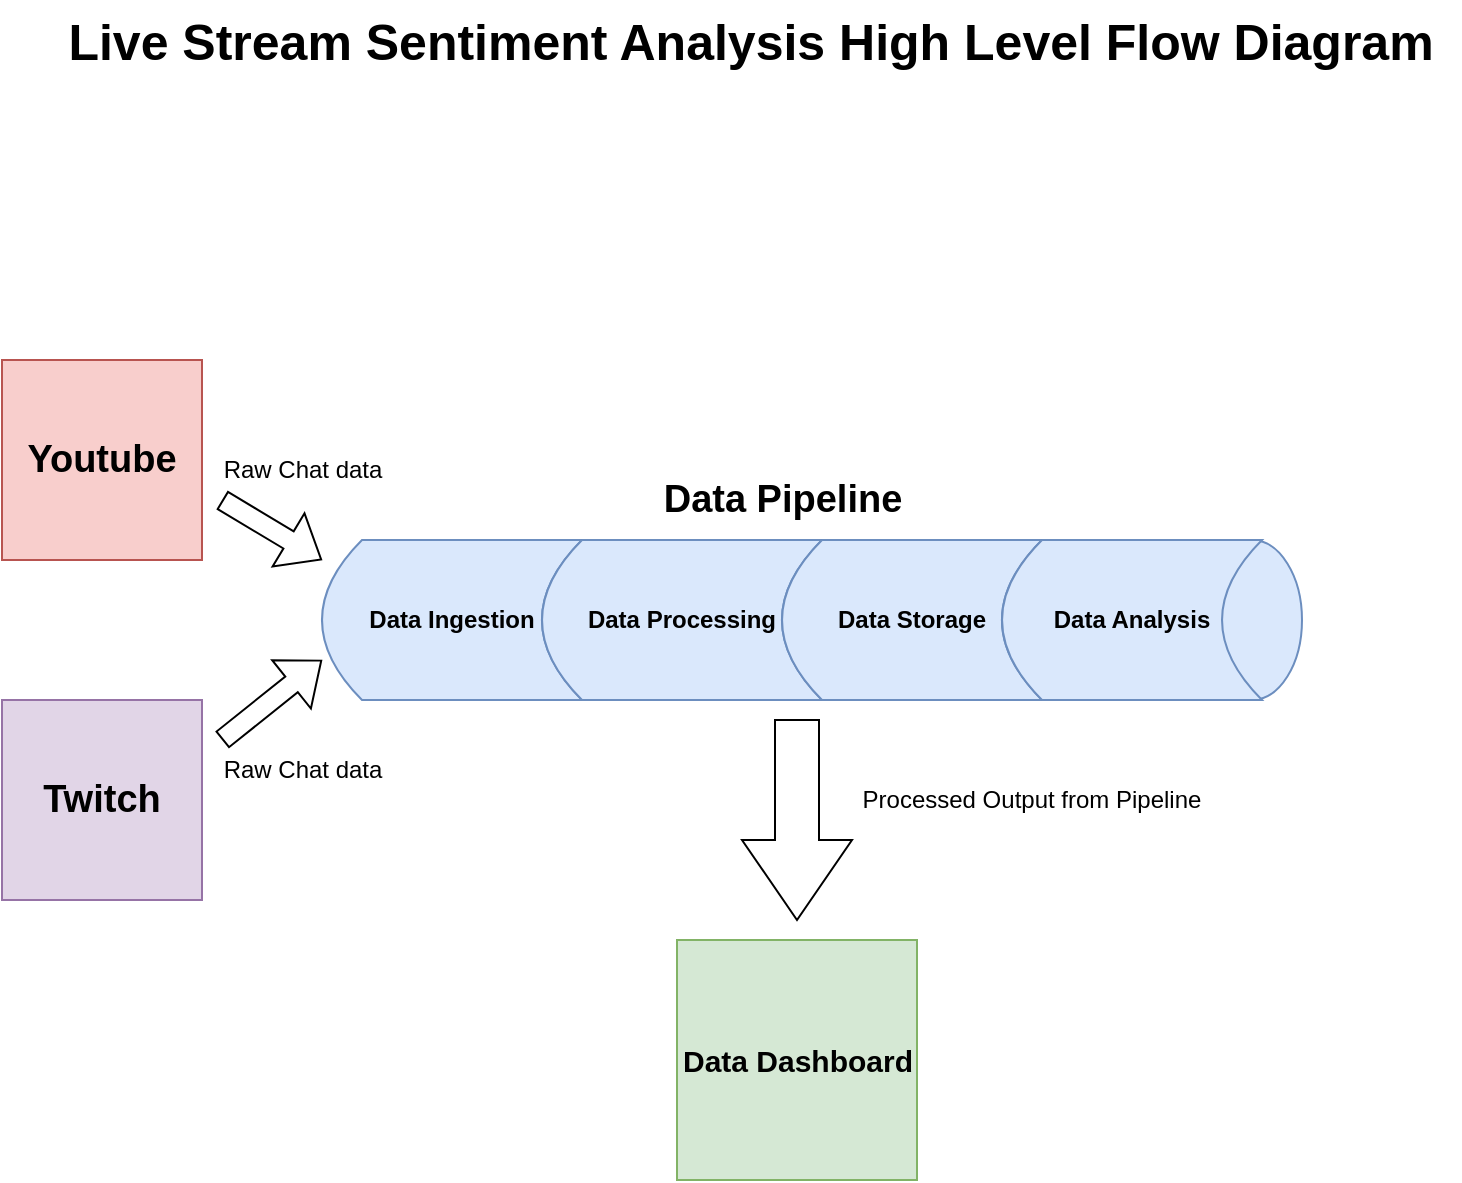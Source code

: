 <mxfile version="28.2.0">
  <diagram name="Page-1" id="tbiHOsFoC7xFjzn3pF2t">
    <mxGraphModel dx="1426" dy="785" grid="1" gridSize="10" guides="1" tooltips="1" connect="1" arrows="1" fold="1" page="1" pageScale="1" pageWidth="827" pageHeight="1169" math="0" shadow="0">
      <root>
        <mxCell id="0" />
        <mxCell id="1" parent="0" />
        <mxCell id="ImfLBctxZ6qKN8Lt8eN2-8" value="" style="ellipse;whiteSpace=wrap;html=1;fillColor=#dae8fc;strokeColor=#6c8ebf;" vertex="1" parent="1">
          <mxGeometry x="640" y="320" width="50" height="80" as="geometry" />
        </mxCell>
        <mxCell id="ImfLBctxZ6qKN8Lt8eN2-1" value="&lt;b&gt;&lt;font style=&quot;font-size: 19px;&quot;&gt;Youtube&lt;/font&gt;&lt;/b&gt;" style="whiteSpace=wrap;html=1;aspect=fixed;fillColor=#f8cecc;strokeColor=#b85450;" vertex="1" parent="1">
          <mxGeometry x="40" y="230" width="100" height="100" as="geometry" />
        </mxCell>
        <mxCell id="ImfLBctxZ6qKN8Lt8eN2-2" value="&lt;b&gt;&lt;font style=&quot;font-size: 19px;&quot;&gt;Twitch&lt;/font&gt;&lt;/b&gt;" style="whiteSpace=wrap;html=1;aspect=fixed;fillColor=#e1d5e7;strokeColor=#9673a6;" vertex="1" parent="1">
          <mxGeometry x="40" y="400" width="100" height="100" as="geometry" />
        </mxCell>
        <mxCell id="ImfLBctxZ6qKN8Lt8eN2-3" value="&lt;b&gt;Data Ingestion&lt;/b&gt;" style="shape=dataStorage;whiteSpace=wrap;html=1;fixedSize=1;fillColor=#dae8fc;strokeColor=#6c8ebf;" vertex="1" parent="1">
          <mxGeometry x="200" y="320" width="130" height="80" as="geometry" />
        </mxCell>
        <mxCell id="ImfLBctxZ6qKN8Lt8eN2-4" value="&lt;b&gt;Data Processing&lt;/b&gt;" style="shape=dataStorage;whiteSpace=wrap;html=1;fixedSize=1;fillColor=#dae8fc;strokeColor=#6c8ebf;" vertex="1" parent="1">
          <mxGeometry x="310" y="320" width="140" height="80" as="geometry" />
        </mxCell>
        <mxCell id="ImfLBctxZ6qKN8Lt8eN2-9" value="" style="shape=flexArrow;endArrow=classic;html=1;rounded=0;" edge="1" parent="1">
          <mxGeometry width="50" height="50" relative="1" as="geometry">
            <mxPoint x="150" y="300" as="sourcePoint" />
            <mxPoint x="200" y="330" as="targetPoint" />
          </mxGeometry>
        </mxCell>
        <mxCell id="ImfLBctxZ6qKN8Lt8eN2-10" value="" style="shape=flexArrow;endArrow=classic;html=1;rounded=0;" edge="1" parent="1">
          <mxGeometry width="50" height="50" relative="1" as="geometry">
            <mxPoint x="150" y="420" as="sourcePoint" />
            <mxPoint x="200" y="380" as="targetPoint" />
          </mxGeometry>
        </mxCell>
        <mxCell id="ImfLBctxZ6qKN8Lt8eN2-11" value="&lt;b&gt;Data Storage&lt;/b&gt;" style="shape=dataStorage;whiteSpace=wrap;html=1;fixedSize=1;fillColor=#dae8fc;strokeColor=#6c8ebf;" vertex="1" parent="1">
          <mxGeometry x="430" y="320" width="130" height="80" as="geometry" />
        </mxCell>
        <mxCell id="ImfLBctxZ6qKN8Lt8eN2-12" value="&lt;b&gt;Data Analysis&lt;/b&gt;" style="shape=dataStorage;whiteSpace=wrap;html=1;fixedSize=1;fillColor=#dae8fc;strokeColor=#6c8ebf;" vertex="1" parent="1">
          <mxGeometry x="540" y="320" width="130" height="80" as="geometry" />
        </mxCell>
        <mxCell id="ImfLBctxZ6qKN8Lt8eN2-13" value="&lt;b&gt;&lt;font style=&quot;font-size: 19px;&quot;&gt;Data Pipeline&lt;/font&gt;&lt;/b&gt;" style="text;html=1;align=center;verticalAlign=middle;resizable=0;points=[];autosize=1;strokeColor=none;fillColor=none;" vertex="1" parent="1">
          <mxGeometry x="360" y="280" width="140" height="40" as="geometry" />
        </mxCell>
        <mxCell id="ImfLBctxZ6qKN8Lt8eN2-14" value="" style="html=1;shadow=0;dashed=0;align=center;verticalAlign=middle;shape=mxgraph.arrows2.arrow;dy=0.6;dx=40;direction=south;notch=0;" vertex="1" parent="1">
          <mxGeometry x="410" y="410" width="55" height="100" as="geometry" />
        </mxCell>
        <mxCell id="ImfLBctxZ6qKN8Lt8eN2-17" value="&lt;font style=&quot;font-size: 15px;&quot;&gt;&lt;b&gt;Data Dashboard&lt;/b&gt;&lt;/font&gt;" style="whiteSpace=wrap;html=1;aspect=fixed;fillColor=#d5e8d4;strokeColor=#82b366;" vertex="1" parent="1">
          <mxGeometry x="377.5" y="520" width="120" height="120" as="geometry" />
        </mxCell>
        <mxCell id="ImfLBctxZ6qKN8Lt8eN2-18" value="Raw Chat data" style="text;html=1;align=center;verticalAlign=middle;resizable=0;points=[];autosize=1;strokeColor=none;fillColor=none;" vertex="1" parent="1">
          <mxGeometry x="140" y="270" width="100" height="30" as="geometry" />
        </mxCell>
        <mxCell id="ImfLBctxZ6qKN8Lt8eN2-19" value="Raw Chat data" style="text;html=1;align=center;verticalAlign=middle;resizable=0;points=[];autosize=1;strokeColor=none;fillColor=none;" vertex="1" parent="1">
          <mxGeometry x="140" y="420" width="100" height="30" as="geometry" />
        </mxCell>
        <mxCell id="ImfLBctxZ6qKN8Lt8eN2-20" value="Processed Output from Pipeline" style="text;html=1;align=center;verticalAlign=middle;whiteSpace=wrap;rounded=0;" vertex="1" parent="1">
          <mxGeometry x="460" y="435" width="190" height="30" as="geometry" />
        </mxCell>
        <mxCell id="ImfLBctxZ6qKN8Lt8eN2-21" value="&lt;font style=&quot;font-size: 25px;&quot;&gt;&lt;b&gt;Live Stream Sentiment Analysis High Level Flow Diagram&lt;/b&gt;&lt;/font&gt;" style="text;html=1;align=center;verticalAlign=middle;resizable=0;points=[];autosize=1;strokeColor=none;fillColor=none;fontStyle=0" vertex="1" parent="1">
          <mxGeometry x="59" y="50" width="710" height="40" as="geometry" />
        </mxCell>
      </root>
    </mxGraphModel>
  </diagram>
</mxfile>
